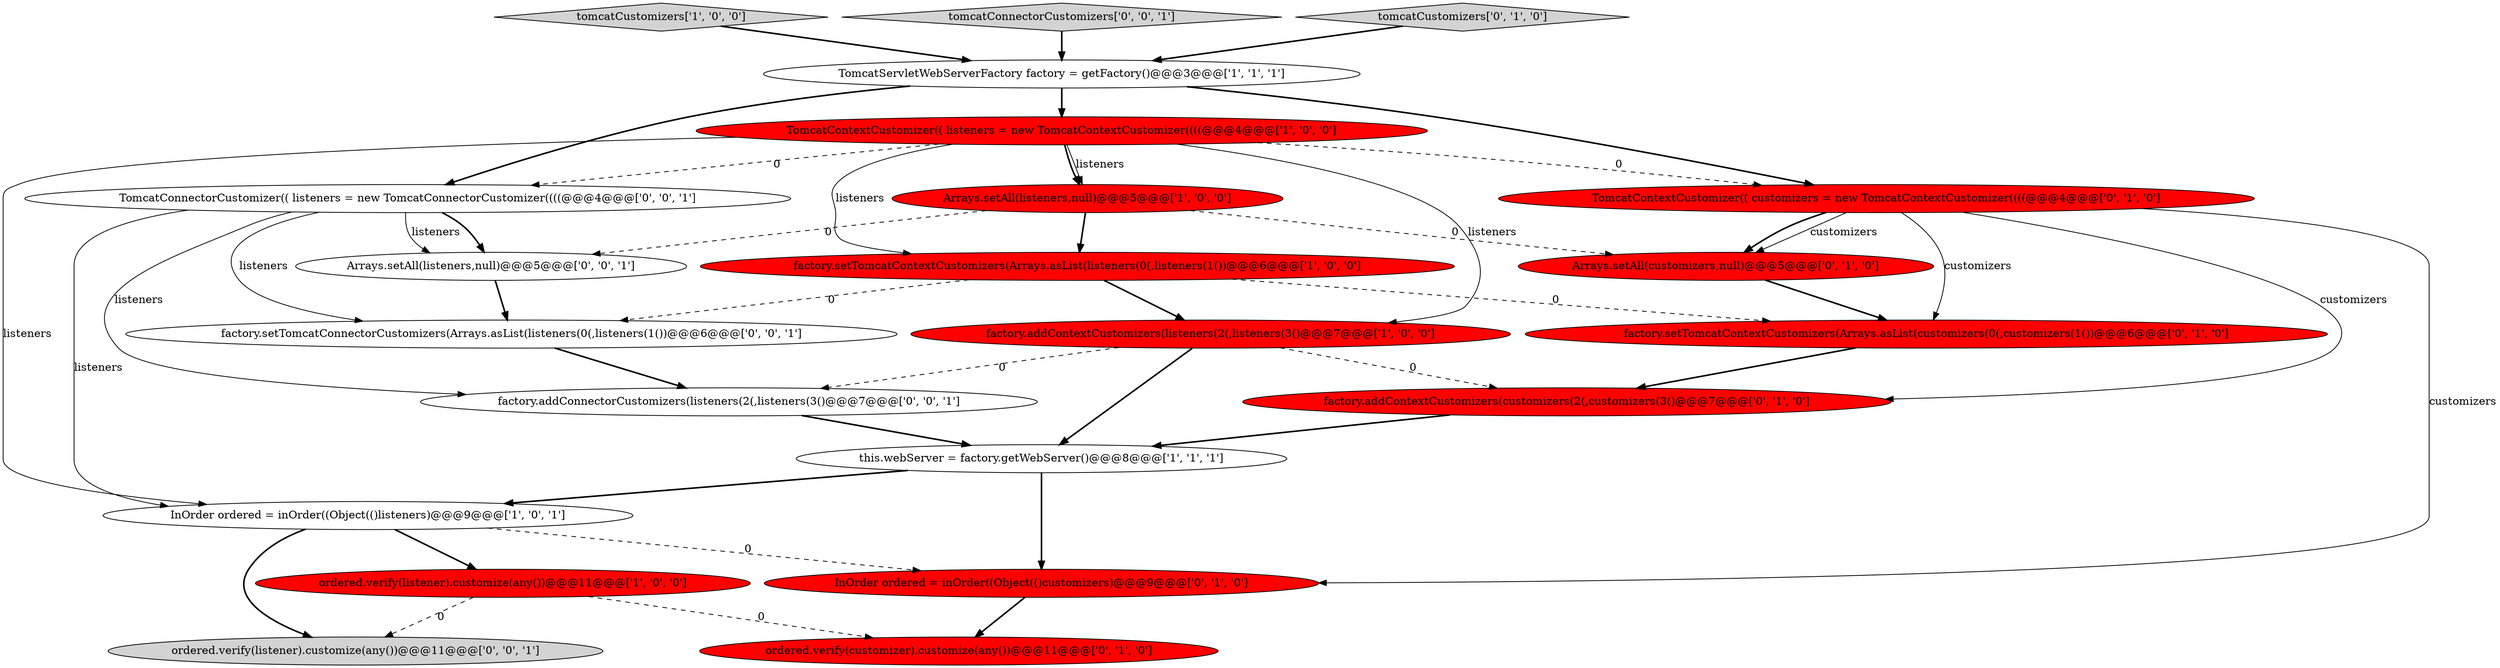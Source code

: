 digraph {
2 [style = filled, label = "InOrder ordered = inOrder((Object(()listeners)@@@9@@@['1', '0', '1']", fillcolor = white, shape = ellipse image = "AAA0AAABBB1BBB"];
14 [style = filled, label = "factory.addContextCustomizers(customizers(2(,customizers(3()@@@7@@@['0', '1', '0']", fillcolor = red, shape = ellipse image = "AAA1AAABBB2BBB"];
16 [style = filled, label = "TomcatConnectorCustomizer(( listeners = new TomcatConnectorCustomizer((((@@@4@@@['0', '0', '1']", fillcolor = white, shape = ellipse image = "AAA0AAABBB3BBB"];
1 [style = filled, label = "tomcatCustomizers['1', '0', '0']", fillcolor = lightgray, shape = diamond image = "AAA0AAABBB1BBB"];
8 [style = filled, label = "this.webServer = factory.getWebServer()@@@8@@@['1', '1', '1']", fillcolor = white, shape = ellipse image = "AAA0AAABBB1BBB"];
20 [style = filled, label = "tomcatConnectorCustomizers['0', '0', '1']", fillcolor = lightgray, shape = diamond image = "AAA0AAABBB3BBB"];
19 [style = filled, label = "ordered.verify(listener).customize(any())@@@11@@@['0', '0', '1']", fillcolor = lightgray, shape = ellipse image = "AAA0AAABBB3BBB"];
17 [style = filled, label = "factory.addConnectorCustomizers(listeners(2(,listeners(3()@@@7@@@['0', '0', '1']", fillcolor = white, shape = ellipse image = "AAA0AAABBB3BBB"];
18 [style = filled, label = "factory.setTomcatConnectorCustomizers(Arrays.asList(listeners(0(,listeners(1())@@@6@@@['0', '0', '1']", fillcolor = white, shape = ellipse image = "AAA0AAABBB3BBB"];
0 [style = filled, label = "factory.setTomcatContextCustomizers(Arrays.asList(listeners(0(,listeners(1())@@@6@@@['1', '0', '0']", fillcolor = red, shape = ellipse image = "AAA1AAABBB1BBB"];
6 [style = filled, label = "TomcatContextCustomizer(( listeners = new TomcatContextCustomizer((((@@@4@@@['1', '0', '0']", fillcolor = red, shape = ellipse image = "AAA1AAABBB1BBB"];
15 [style = filled, label = "tomcatCustomizers['0', '1', '0']", fillcolor = lightgray, shape = diamond image = "AAA0AAABBB2BBB"];
5 [style = filled, label = "TomcatServletWebServerFactory factory = getFactory()@@@3@@@['1', '1', '1']", fillcolor = white, shape = ellipse image = "AAA0AAABBB1BBB"];
21 [style = filled, label = "Arrays.setAll(listeners,null)@@@5@@@['0', '0', '1']", fillcolor = white, shape = ellipse image = "AAA0AAABBB3BBB"];
13 [style = filled, label = "ordered.verify(customizer).customize(any())@@@11@@@['0', '1', '0']", fillcolor = red, shape = ellipse image = "AAA1AAABBB2BBB"];
11 [style = filled, label = "factory.setTomcatContextCustomizers(Arrays.asList(customizers(0(,customizers(1())@@@6@@@['0', '1', '0']", fillcolor = red, shape = ellipse image = "AAA1AAABBB2BBB"];
7 [style = filled, label = "factory.addContextCustomizers(listeners(2(,listeners(3()@@@7@@@['1', '0', '0']", fillcolor = red, shape = ellipse image = "AAA1AAABBB1BBB"];
3 [style = filled, label = "ordered.verify(listener).customize(any())@@@11@@@['1', '0', '0']", fillcolor = red, shape = ellipse image = "AAA1AAABBB1BBB"];
4 [style = filled, label = "Arrays.setAll(listeners,null)@@@5@@@['1', '0', '0']", fillcolor = red, shape = ellipse image = "AAA1AAABBB1BBB"];
10 [style = filled, label = "TomcatContextCustomizer(( customizers = new TomcatContextCustomizer((((@@@4@@@['0', '1', '0']", fillcolor = red, shape = ellipse image = "AAA1AAABBB2BBB"];
12 [style = filled, label = "InOrder ordered = inOrder((Object(()customizers)@@@9@@@['0', '1', '0']", fillcolor = red, shape = ellipse image = "AAA1AAABBB2BBB"];
9 [style = filled, label = "Arrays.setAll(customizers,null)@@@5@@@['0', '1', '0']", fillcolor = red, shape = ellipse image = "AAA1AAABBB2BBB"];
1->5 [style = bold, label=""];
17->8 [style = bold, label=""];
5->10 [style = bold, label=""];
2->19 [style = bold, label=""];
9->11 [style = bold, label=""];
11->14 [style = bold, label=""];
7->17 [style = dashed, label="0"];
6->2 [style = solid, label="listeners"];
7->14 [style = dashed, label="0"];
2->3 [style = bold, label=""];
16->17 [style = solid, label="listeners"];
16->18 [style = solid, label="listeners"];
18->17 [style = bold, label=""];
0->11 [style = dashed, label="0"];
10->11 [style = solid, label="customizers"];
7->8 [style = bold, label=""];
3->13 [style = dashed, label="0"];
4->21 [style = dashed, label="0"];
21->18 [style = bold, label=""];
15->5 [style = bold, label=""];
4->0 [style = bold, label=""];
20->5 [style = bold, label=""];
0->7 [style = bold, label=""];
10->12 [style = solid, label="customizers"];
6->10 [style = dashed, label="0"];
5->16 [style = bold, label=""];
3->19 [style = dashed, label="0"];
12->13 [style = bold, label=""];
6->4 [style = bold, label=""];
4->9 [style = dashed, label="0"];
2->12 [style = dashed, label="0"];
6->16 [style = dashed, label="0"];
6->0 [style = solid, label="listeners"];
5->6 [style = bold, label=""];
8->2 [style = bold, label=""];
10->9 [style = solid, label="customizers"];
16->21 [style = bold, label=""];
10->14 [style = solid, label="customizers"];
16->21 [style = solid, label="listeners"];
0->18 [style = dashed, label="0"];
10->9 [style = bold, label=""];
14->8 [style = bold, label=""];
6->4 [style = solid, label="listeners"];
16->2 [style = solid, label="listeners"];
6->7 [style = solid, label="listeners"];
8->12 [style = bold, label=""];
}
